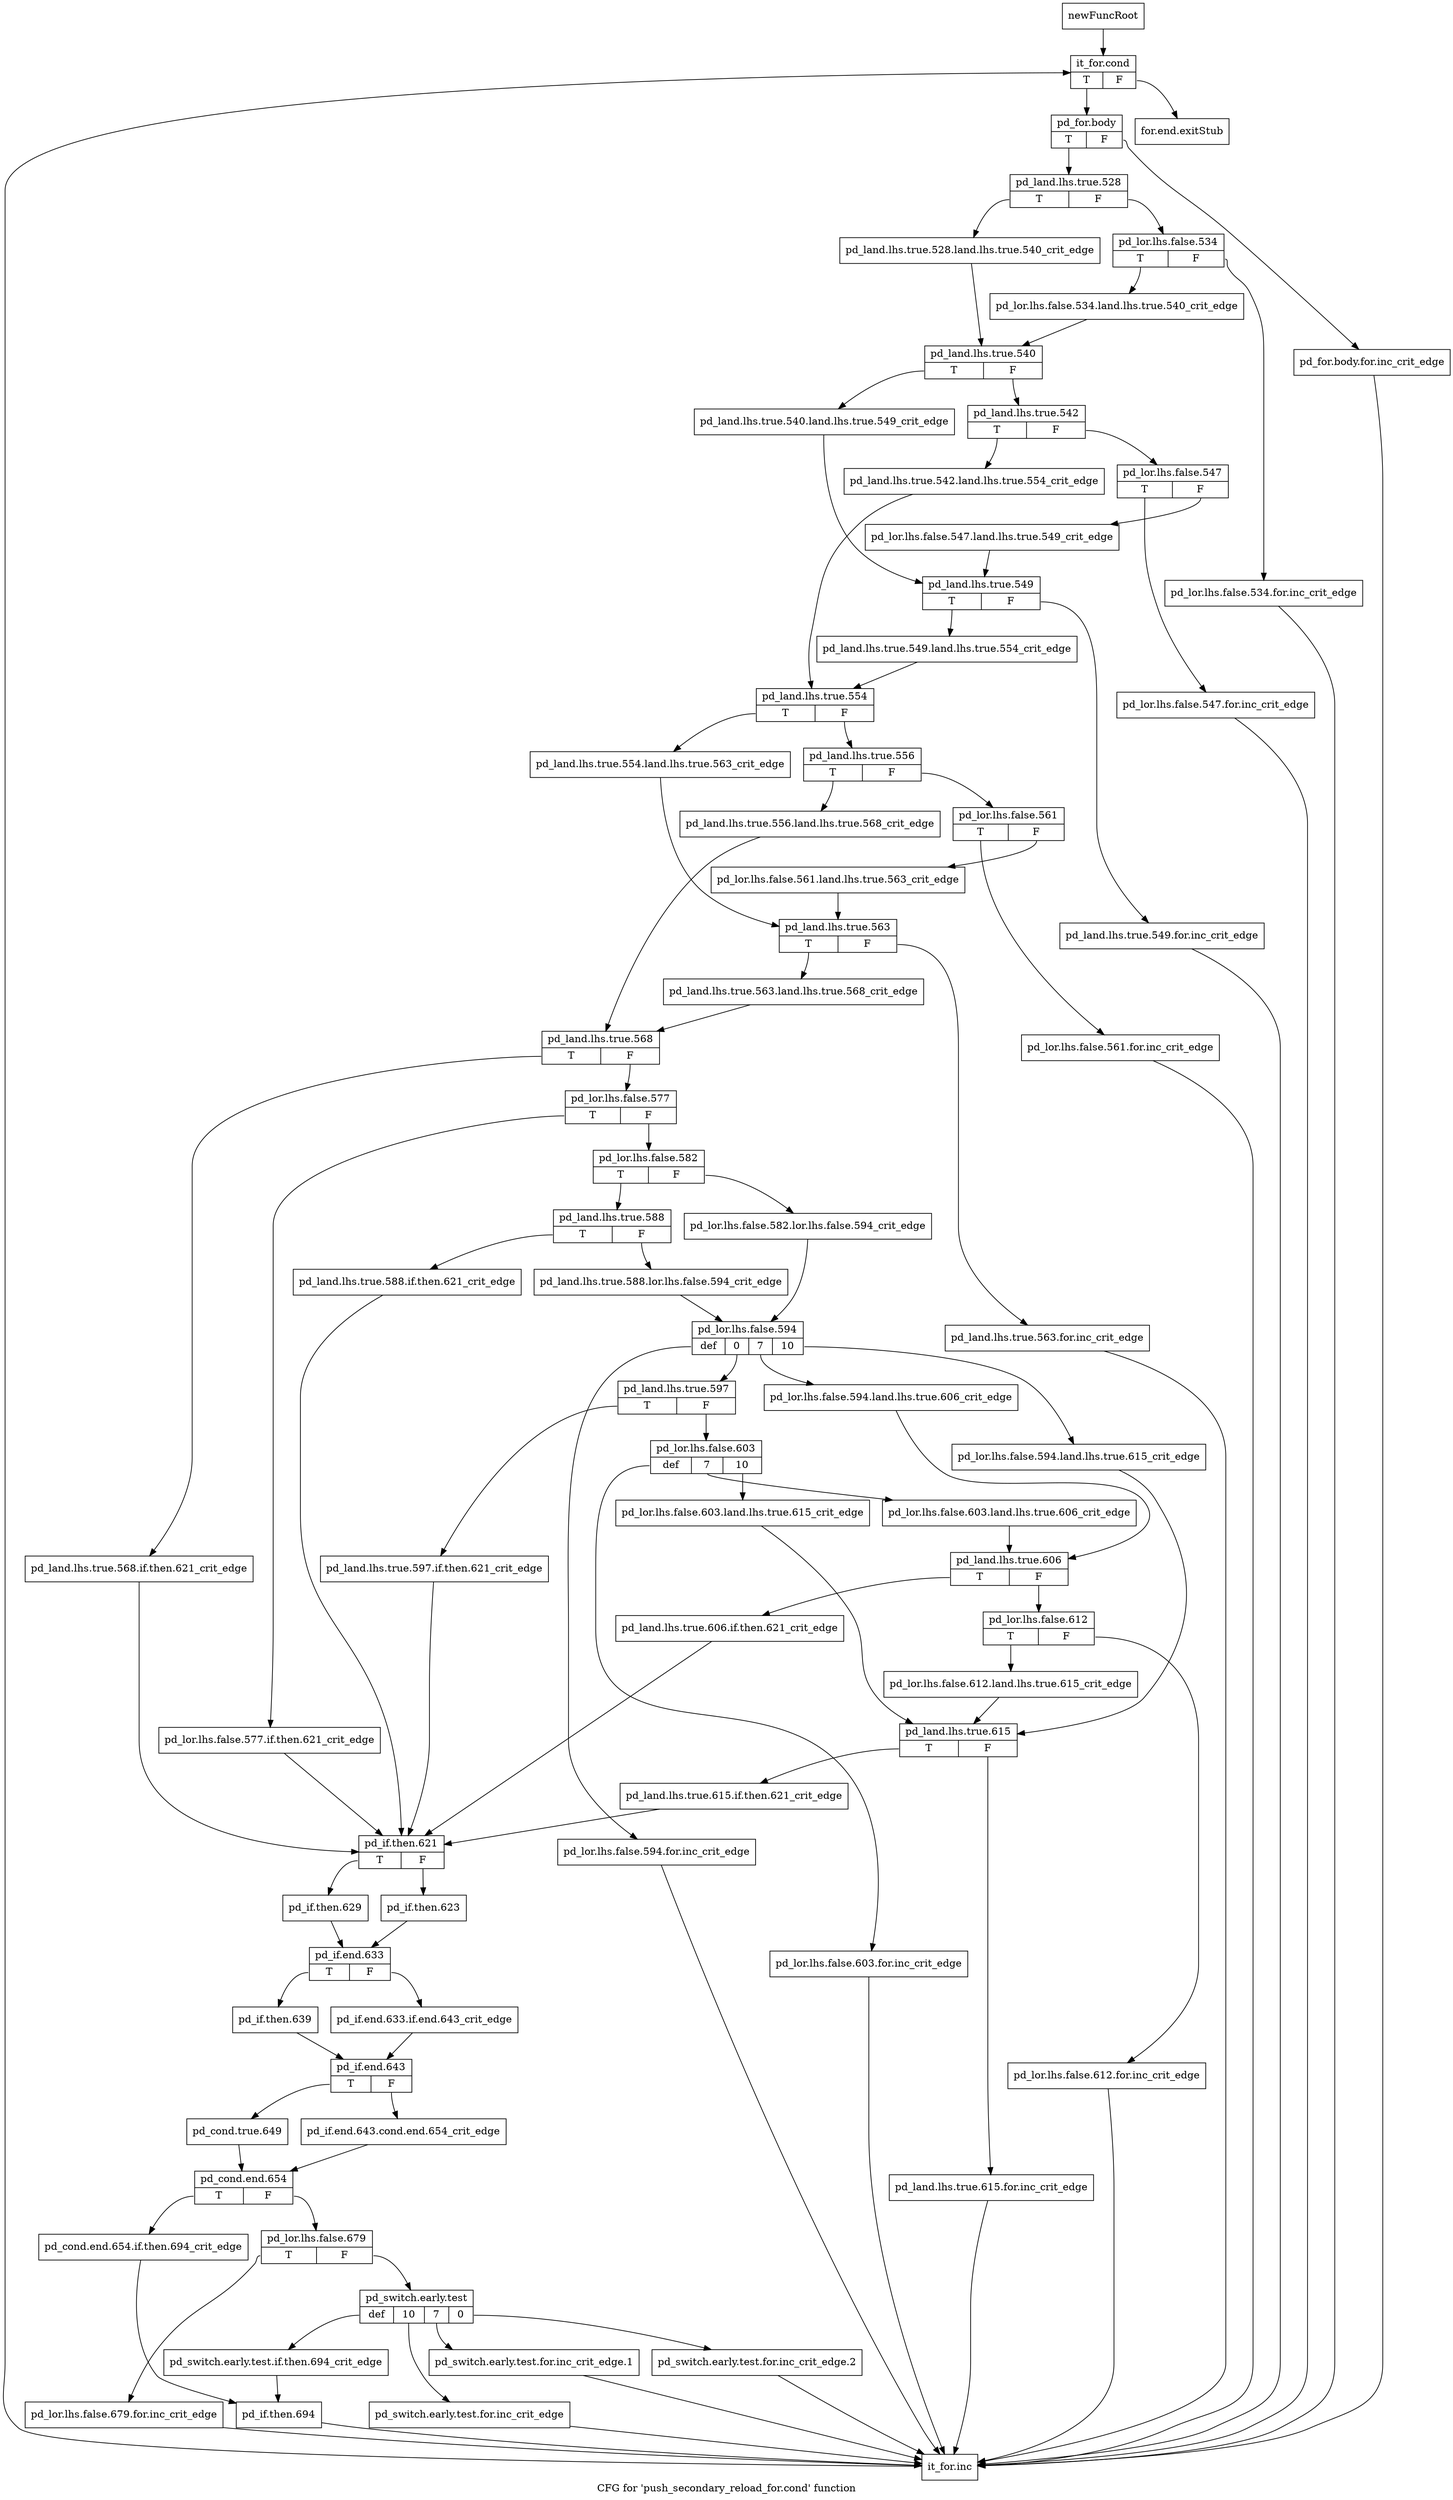digraph "CFG for 'push_secondary_reload_for.cond' function" {
	label="CFG for 'push_secondary_reload_for.cond' function";

	Node0xbd1bd60 [shape=record,label="{newFuncRoot}"];
	Node0xbd1bd60 -> Node0xbd1be00;
	Node0xbd1bdb0 [shape=record,label="{for.end.exitStub}"];
	Node0xbd1be00 [shape=record,label="{it_for.cond|{<s0>T|<s1>F}}"];
	Node0xbd1be00:s0 -> Node0xbd1be50;
	Node0xbd1be00:s1 -> Node0xbd1bdb0;
	Node0xbd1be50 [shape=record,label="{pd_for.body|{<s0>T|<s1>F}}"];
	Node0xbd1be50:s0 -> Node0xbd1bef0;
	Node0xbd1be50:s1 -> Node0xbd1bea0;
	Node0xbd1bea0 [shape=record,label="{pd_for.body.for.inc_crit_edge}"];
	Node0xbd1bea0 -> Node0xbd1f960;
	Node0xbd1bef0 [shape=record,label="{pd_land.lhs.true.528|{<s0>T|<s1>F}}"];
	Node0xbd1bef0:s0 -> Node0xbd105f0;
	Node0xbd1bef0:s1 -> Node0xbd1bf40;
	Node0xbd1bf40 [shape=record,label="{pd_lor.lhs.false.534|{<s0>T|<s1>F}}"];
	Node0xbd1bf40:s0 -> Node0xbd105a0;
	Node0xbd1bf40:s1 -> Node0xbd1bf90;
	Node0xbd1bf90 [shape=record,label="{pd_lor.lhs.false.534.for.inc_crit_edge}"];
	Node0xbd1bf90 -> Node0xbd1f960;
	Node0xbd105a0 [shape=record,label="{pd_lor.lhs.false.534.land.lhs.true.540_crit_edge}"];
	Node0xbd105a0 -> Node0xbd10640;
	Node0xbd105f0 [shape=record,label="{pd_land.lhs.true.528.land.lhs.true.540_crit_edge}"];
	Node0xbd105f0 -> Node0xbd10640;
	Node0xbd10640 [shape=record,label="{pd_land.lhs.true.540|{<s0>T|<s1>F}}"];
	Node0xbd10640:s0 -> Node0xbd1e6a0;
	Node0xbd10640:s1 -> Node0xbd1e510;
	Node0xbd1e510 [shape=record,label="{pd_land.lhs.true.542|{<s0>T|<s1>F}}"];
	Node0xbd1e510:s0 -> Node0xbd1e650;
	Node0xbd1e510:s1 -> Node0xbd1e560;
	Node0xbd1e560 [shape=record,label="{pd_lor.lhs.false.547|{<s0>T|<s1>F}}"];
	Node0xbd1e560:s0 -> Node0xbd1e600;
	Node0xbd1e560:s1 -> Node0xbd1e5b0;
	Node0xbd1e5b0 [shape=record,label="{pd_lor.lhs.false.547.land.lhs.true.549_crit_edge}"];
	Node0xbd1e5b0 -> Node0xbd1e6f0;
	Node0xbd1e600 [shape=record,label="{pd_lor.lhs.false.547.for.inc_crit_edge}"];
	Node0xbd1e600 -> Node0xbd1f960;
	Node0xbd1e650 [shape=record,label="{pd_land.lhs.true.542.land.lhs.true.554_crit_edge}"];
	Node0xbd1e650 -> Node0xbd1e7e0;
	Node0xbd1e6a0 [shape=record,label="{pd_land.lhs.true.540.land.lhs.true.549_crit_edge}"];
	Node0xbd1e6a0 -> Node0xbd1e6f0;
	Node0xbd1e6f0 [shape=record,label="{pd_land.lhs.true.549|{<s0>T|<s1>F}}"];
	Node0xbd1e6f0:s0 -> Node0xbd1e790;
	Node0xbd1e6f0:s1 -> Node0xbd1e740;
	Node0xbd1e740 [shape=record,label="{pd_land.lhs.true.549.for.inc_crit_edge}"];
	Node0xbd1e740 -> Node0xbd1f960;
	Node0xbd1e790 [shape=record,label="{pd_land.lhs.true.549.land.lhs.true.554_crit_edge}"];
	Node0xbd1e790 -> Node0xbd1e7e0;
	Node0xbd1e7e0 [shape=record,label="{pd_land.lhs.true.554|{<s0>T|<s1>F}}"];
	Node0xbd1e7e0:s0 -> Node0xbd1e9c0;
	Node0xbd1e7e0:s1 -> Node0xbd1e830;
	Node0xbd1e830 [shape=record,label="{pd_land.lhs.true.556|{<s0>T|<s1>F}}"];
	Node0xbd1e830:s0 -> Node0xbd1e970;
	Node0xbd1e830:s1 -> Node0xbd1e880;
	Node0xbd1e880 [shape=record,label="{pd_lor.lhs.false.561|{<s0>T|<s1>F}}"];
	Node0xbd1e880:s0 -> Node0xbd1e920;
	Node0xbd1e880:s1 -> Node0xbd1e8d0;
	Node0xbd1e8d0 [shape=record,label="{pd_lor.lhs.false.561.land.lhs.true.563_crit_edge}"];
	Node0xbd1e8d0 -> Node0xbd1ea10;
	Node0xbd1e920 [shape=record,label="{pd_lor.lhs.false.561.for.inc_crit_edge}"];
	Node0xbd1e920 -> Node0xbd1f960;
	Node0xbd1e970 [shape=record,label="{pd_land.lhs.true.556.land.lhs.true.568_crit_edge}"];
	Node0xbd1e970 -> Node0xbd1eb00;
	Node0xbd1e9c0 [shape=record,label="{pd_land.lhs.true.554.land.lhs.true.563_crit_edge}"];
	Node0xbd1e9c0 -> Node0xbd1ea10;
	Node0xbd1ea10 [shape=record,label="{pd_land.lhs.true.563|{<s0>T|<s1>F}}"];
	Node0xbd1ea10:s0 -> Node0xbd1eab0;
	Node0xbd1ea10:s1 -> Node0xbd1ea60;
	Node0xbd1ea60 [shape=record,label="{pd_land.lhs.true.563.for.inc_crit_edge}"];
	Node0xbd1ea60 -> Node0xbd1f960;
	Node0xbd1eab0 [shape=record,label="{pd_land.lhs.true.563.land.lhs.true.568_crit_edge}"];
	Node0xbd1eab0 -> Node0xbd1eb00;
	Node0xbd1eb00 [shape=record,label="{pd_land.lhs.true.568|{<s0>T|<s1>F}}"];
	Node0xbd1eb00:s0 -> Node0xbd1f320;
	Node0xbd1eb00:s1 -> Node0xbd1eb50;
	Node0xbd1eb50 [shape=record,label="{pd_lor.lhs.false.577|{<s0>T|<s1>F}}"];
	Node0xbd1eb50:s0 -> Node0xbd1f2d0;
	Node0xbd1eb50:s1 -> Node0xbd1eba0;
	Node0xbd1eba0 [shape=record,label="{pd_lor.lhs.false.582|{<s0>T|<s1>F}}"];
	Node0xbd1eba0:s0 -> Node0xbd1ec40;
	Node0xbd1eba0:s1 -> Node0xbd1ebf0;
	Node0xbd1ebf0 [shape=record,label="{pd_lor.lhs.false.582.lor.lhs.false.594_crit_edge}"];
	Node0xbd1ebf0 -> Node0xbd1ece0;
	Node0xbd1ec40 [shape=record,label="{pd_land.lhs.true.588|{<s0>T|<s1>F}}"];
	Node0xbd1ec40:s0 -> Node0xbd1f280;
	Node0xbd1ec40:s1 -> Node0xbd1ec90;
	Node0xbd1ec90 [shape=record,label="{pd_land.lhs.true.588.lor.lhs.false.594_crit_edge}"];
	Node0xbd1ec90 -> Node0xbd1ece0;
	Node0xbd1ece0 [shape=record,label="{pd_lor.lhs.false.594|{<s0>def|<s1>0|<s2>7|<s3>10}}"];
	Node0xbd1ece0:s0 -> Node0xbd1f230;
	Node0xbd1ece0:s1 -> Node0xbd1edd0;
	Node0xbd1ece0:s2 -> Node0xbd1ed80;
	Node0xbd1ece0:s3 -> Node0xbd1ed30;
	Node0xbd1ed30 [shape=record,label="{pd_lor.lhs.false.594.land.lhs.true.615_crit_edge}"];
	Node0xbd1ed30 -> Node0xbd1f050;
	Node0xbd1ed80 [shape=record,label="{pd_lor.lhs.false.594.land.lhs.true.606_crit_edge}"];
	Node0xbd1ed80 -> Node0xbd1ef10;
	Node0xbd1edd0 [shape=record,label="{pd_land.lhs.true.597|{<s0>T|<s1>F}}"];
	Node0xbd1edd0:s0 -> Node0xbd1f1e0;
	Node0xbd1edd0:s1 -> Node0xbd1ee20;
	Node0xbd1ee20 [shape=record,label="{pd_lor.lhs.false.603|{<s0>def|<s1>7|<s2>10}}"];
	Node0xbd1ee20:s0 -> Node0xbd1f190;
	Node0xbd1ee20:s1 -> Node0xbd1eec0;
	Node0xbd1ee20:s2 -> Node0xbd1ee70;
	Node0xbd1ee70 [shape=record,label="{pd_lor.lhs.false.603.land.lhs.true.615_crit_edge}"];
	Node0xbd1ee70 -> Node0xbd1f050;
	Node0xbd1eec0 [shape=record,label="{pd_lor.lhs.false.603.land.lhs.true.606_crit_edge}"];
	Node0xbd1eec0 -> Node0xbd1ef10;
	Node0xbd1ef10 [shape=record,label="{pd_land.lhs.true.606|{<s0>T|<s1>F}}"];
	Node0xbd1ef10:s0 -> Node0xbd1f140;
	Node0xbd1ef10:s1 -> Node0xbd1ef60;
	Node0xbd1ef60 [shape=record,label="{pd_lor.lhs.false.612|{<s0>T|<s1>F}}"];
	Node0xbd1ef60:s0 -> Node0xbd1f000;
	Node0xbd1ef60:s1 -> Node0xbd1efb0;
	Node0xbd1efb0 [shape=record,label="{pd_lor.lhs.false.612.for.inc_crit_edge}"];
	Node0xbd1efb0 -> Node0xbd1f960;
	Node0xbd1f000 [shape=record,label="{pd_lor.lhs.false.612.land.lhs.true.615_crit_edge}"];
	Node0xbd1f000 -> Node0xbd1f050;
	Node0xbd1f050 [shape=record,label="{pd_land.lhs.true.615|{<s0>T|<s1>F}}"];
	Node0xbd1f050:s0 -> Node0xbd1f0f0;
	Node0xbd1f050:s1 -> Node0xbd1f0a0;
	Node0xbd1f0a0 [shape=record,label="{pd_land.lhs.true.615.for.inc_crit_edge}"];
	Node0xbd1f0a0 -> Node0xbd1f960;
	Node0xbd1f0f0 [shape=record,label="{pd_land.lhs.true.615.if.then.621_crit_edge}"];
	Node0xbd1f0f0 -> Node0xbd1f370;
	Node0xbd1f140 [shape=record,label="{pd_land.lhs.true.606.if.then.621_crit_edge}"];
	Node0xbd1f140 -> Node0xbd1f370;
	Node0xbd1f190 [shape=record,label="{pd_lor.lhs.false.603.for.inc_crit_edge}"];
	Node0xbd1f190 -> Node0xbd1f960;
	Node0xbd1f1e0 [shape=record,label="{pd_land.lhs.true.597.if.then.621_crit_edge}"];
	Node0xbd1f1e0 -> Node0xbd1f370;
	Node0xbd1f230 [shape=record,label="{pd_lor.lhs.false.594.for.inc_crit_edge}"];
	Node0xbd1f230 -> Node0xbd1f960;
	Node0xbd1f280 [shape=record,label="{pd_land.lhs.true.588.if.then.621_crit_edge}"];
	Node0xbd1f280 -> Node0xbd1f370;
	Node0xbd1f2d0 [shape=record,label="{pd_lor.lhs.false.577.if.then.621_crit_edge}"];
	Node0xbd1f2d0 -> Node0xbd1f370;
	Node0xbd1f320 [shape=record,label="{pd_land.lhs.true.568.if.then.621_crit_edge}"];
	Node0xbd1f320 -> Node0xbd1f370;
	Node0xbd1f370 [shape=record,label="{pd_if.then.621|{<s0>T|<s1>F}}"];
	Node0xbd1f370:s0 -> Node0xbd1f410;
	Node0xbd1f370:s1 -> Node0xbd1f3c0;
	Node0xbd1f3c0 [shape=record,label="{pd_if.then.623}"];
	Node0xbd1f3c0 -> Node0xbd1f460;
	Node0xbd1f410 [shape=record,label="{pd_if.then.629}"];
	Node0xbd1f410 -> Node0xbd1f460;
	Node0xbd1f460 [shape=record,label="{pd_if.end.633|{<s0>T|<s1>F}}"];
	Node0xbd1f460:s0 -> Node0xbd1f500;
	Node0xbd1f460:s1 -> Node0xbd1f4b0;
	Node0xbd1f4b0 [shape=record,label="{pd_if.end.633.if.end.643_crit_edge}"];
	Node0xbd1f4b0 -> Node0xbd1f550;
	Node0xbd1f500 [shape=record,label="{pd_if.then.639}"];
	Node0xbd1f500 -> Node0xbd1f550;
	Node0xbd1f550 [shape=record,label="{pd_if.end.643|{<s0>T|<s1>F}}"];
	Node0xbd1f550:s0 -> Node0xbd1f5f0;
	Node0xbd1f550:s1 -> Node0xbd1f5a0;
	Node0xbd1f5a0 [shape=record,label="{pd_if.end.643.cond.end.654_crit_edge}"];
	Node0xbd1f5a0 -> Node0xbd1f640;
	Node0xbd1f5f0 [shape=record,label="{pd_cond.true.649}"];
	Node0xbd1f5f0 -> Node0xbd1f640;
	Node0xbd1f640 [shape=record,label="{pd_cond.end.654|{<s0>T|<s1>F}}"];
	Node0xbd1f640:s0 -> Node0xbd1f8c0;
	Node0xbd1f640:s1 -> Node0xbd1f690;
	Node0xbd1f690 [shape=record,label="{pd_lor.lhs.false.679|{<s0>T|<s1>F}}"];
	Node0xbd1f690:s0 -> Node0xbd1f870;
	Node0xbd1f690:s1 -> Node0xbd1f6e0;
	Node0xbd1f6e0 [shape=record,label="{pd_switch.early.test|{<s0>def|<s1>10|<s2>7|<s3>0}}"];
	Node0xbd1f6e0:s0 -> Node0xbd1f820;
	Node0xbd1f6e0:s1 -> Node0xbd1f7d0;
	Node0xbd1f6e0:s2 -> Node0xbd1f780;
	Node0xbd1f6e0:s3 -> Node0xbd1f730;
	Node0xbd1f730 [shape=record,label="{pd_switch.early.test.for.inc_crit_edge.2}"];
	Node0xbd1f730 -> Node0xbd1f960;
	Node0xbd1f780 [shape=record,label="{pd_switch.early.test.for.inc_crit_edge.1}"];
	Node0xbd1f780 -> Node0xbd1f960;
	Node0xbd1f7d0 [shape=record,label="{pd_switch.early.test.for.inc_crit_edge}"];
	Node0xbd1f7d0 -> Node0xbd1f960;
	Node0xbd1f820 [shape=record,label="{pd_switch.early.test.if.then.694_crit_edge}"];
	Node0xbd1f820 -> Node0xbd1f910;
	Node0xbd1f870 [shape=record,label="{pd_lor.lhs.false.679.for.inc_crit_edge}"];
	Node0xbd1f870 -> Node0xbd1f960;
	Node0xbd1f8c0 [shape=record,label="{pd_cond.end.654.if.then.694_crit_edge}"];
	Node0xbd1f8c0 -> Node0xbd1f910;
	Node0xbd1f910 [shape=record,label="{pd_if.then.694}"];
	Node0xbd1f910 -> Node0xbd1f960;
	Node0xbd1f960 [shape=record,label="{it_for.inc}"];
	Node0xbd1f960 -> Node0xbd1be00;
}
